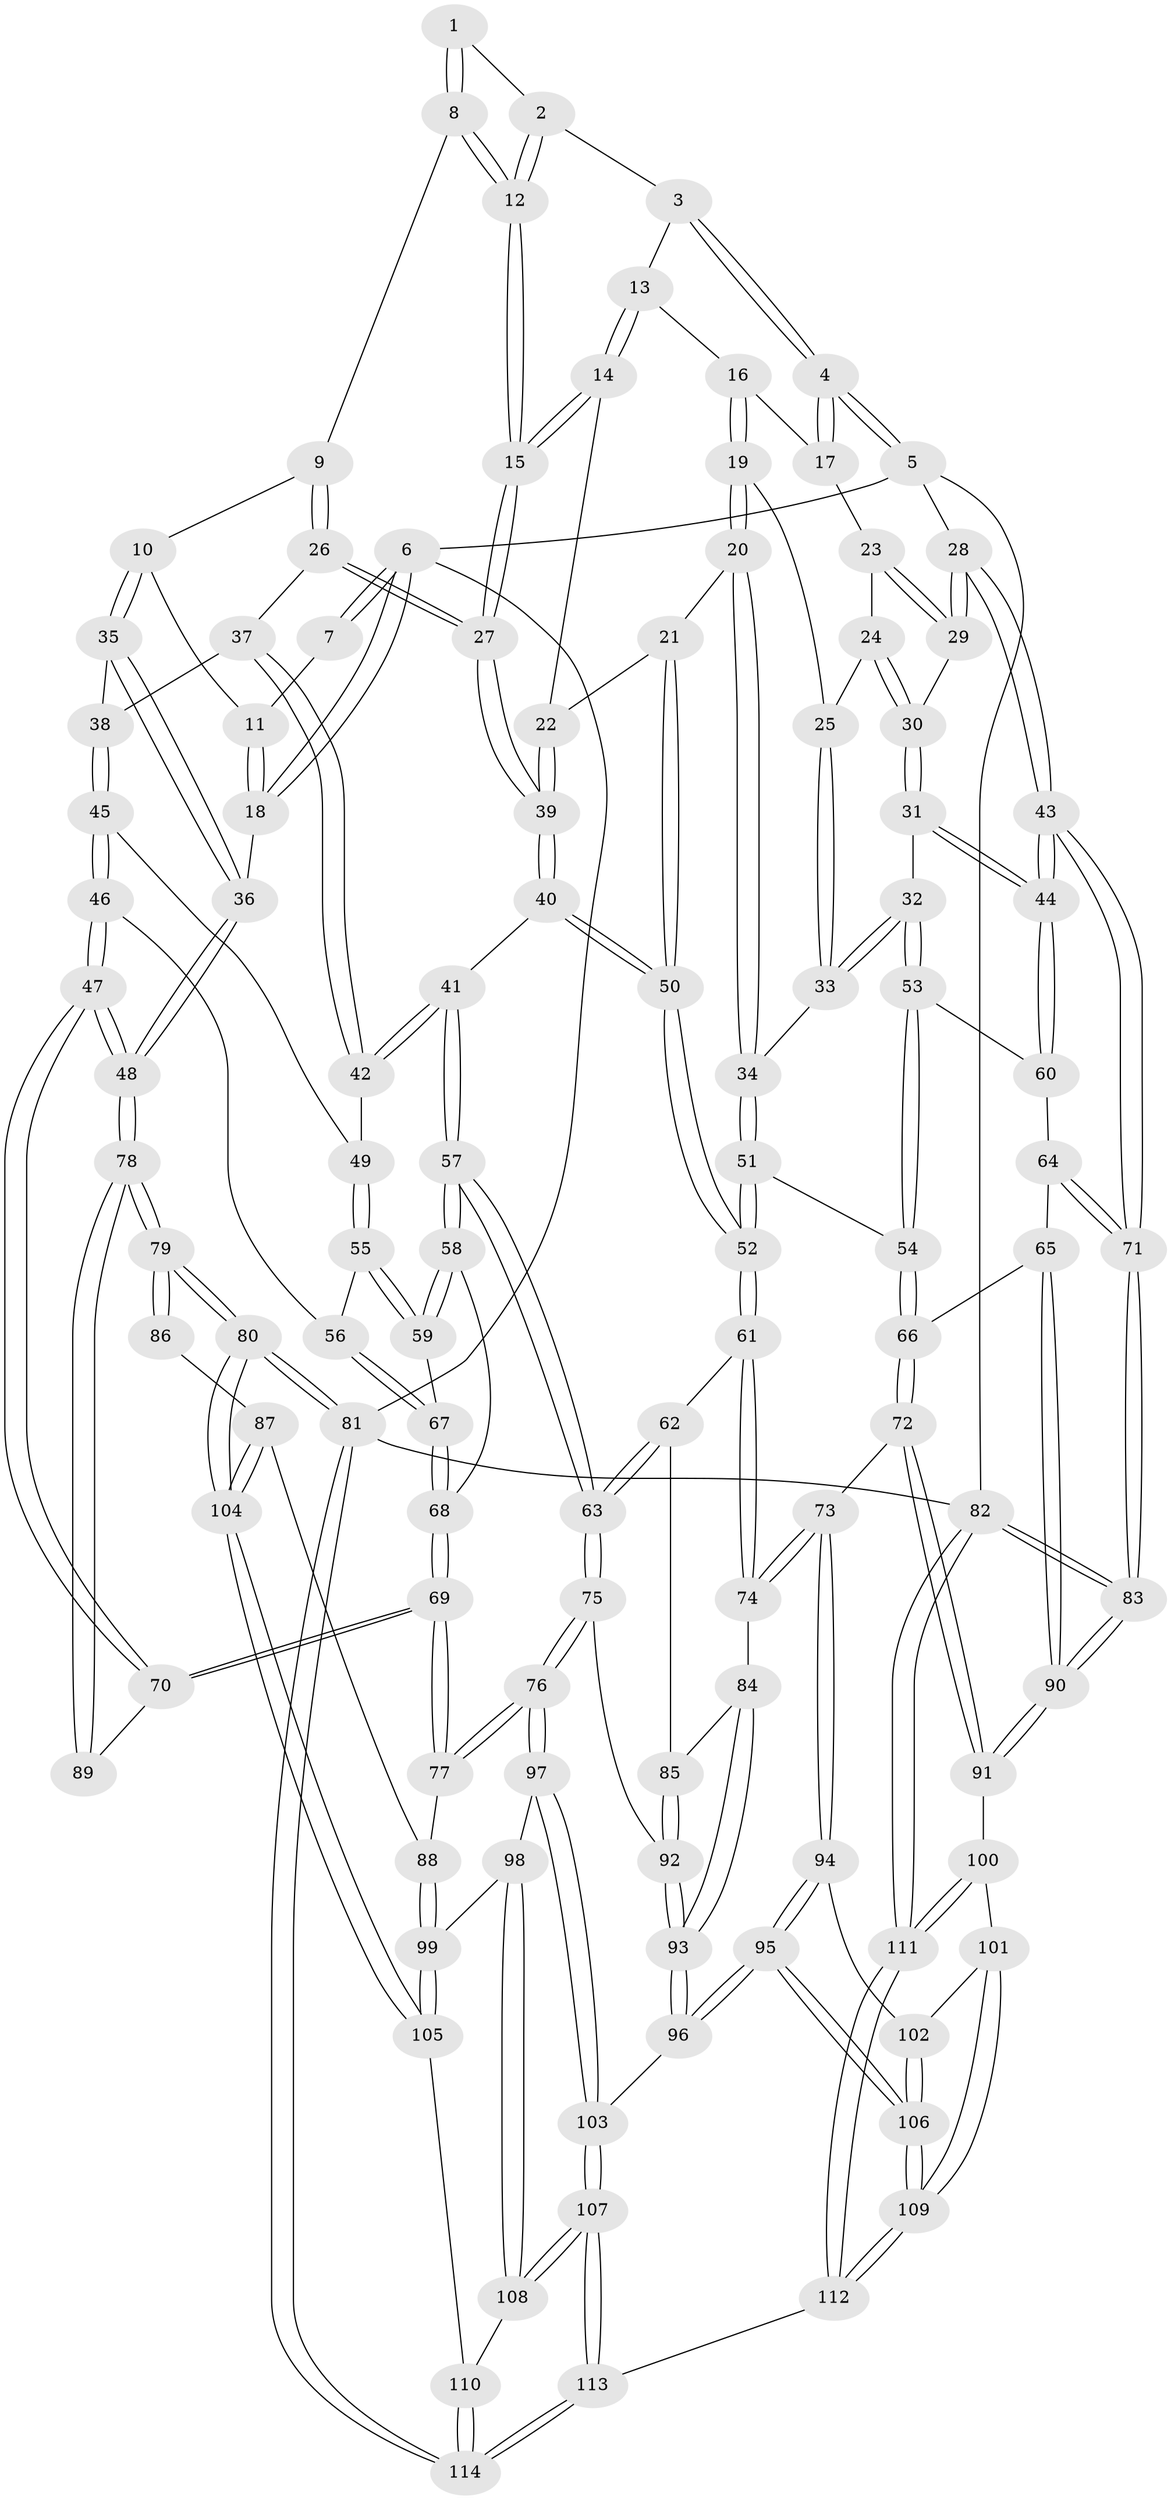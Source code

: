 // Generated by graph-tools (version 1.1) at 2025/11/02/27/25 16:11:59]
// undirected, 114 vertices, 282 edges
graph export_dot {
graph [start="1"]
  node [color=gray90,style=filled];
  1 [pos="+0.19424064250526005+0"];
  2 [pos="+0.5366571722578448+0"];
  3 [pos="+0.6274923674668131+0"];
  4 [pos="+1+0"];
  5 [pos="+1+0"];
  6 [pos="+0+0"];
  7 [pos="+0.15915851694585775+0"];
  8 [pos="+0.25556164096074324+0"];
  9 [pos="+0.2634222653361739+0.06673833910007178"];
  10 [pos="+0.11788240521131203+0.13078384524113493"];
  11 [pos="+0.09887142576737765+0.0685066461176943"];
  12 [pos="+0.4849616012161274+0.054020185460074956"];
  13 [pos="+0.7032693237012139+0.04387565368859163"];
  14 [pos="+0.652375067756358+0.11971214490566555"];
  15 [pos="+0.4759770117729612+0.14325635973449857"];
  16 [pos="+0.7867386042697552+0.08470192769325224"];
  17 [pos="+0.9274805074041702+0"];
  18 [pos="+0+0"];
  19 [pos="+0.7934293621429503+0.1444349386181349"];
  20 [pos="+0.7534976891010216+0.23951452191467087"];
  21 [pos="+0.7468101239339442+0.2364694549670855"];
  22 [pos="+0.7175097063804682+0.213852548795822"];
  23 [pos="+0.9007876268039848+0.1356690312484093"];
  24 [pos="+0.888909270263982+0.1480367774050326"];
  25 [pos="+0.8843288998481815+0.14919265237376306"];
  26 [pos="+0.3464041694462012+0.16362334615724042"];
  27 [pos="+0.45355973718958154+0.1811287742103329"];
  28 [pos="+1+0.13898659299076874"];
  29 [pos="+1+0.19196819922300623"];
  30 [pos="+0.9148097889401006+0.24393014891494422"];
  31 [pos="+0.8878756678691511+0.28144390796801116"];
  32 [pos="+0.830110014658728+0.3064186743481404"];
  33 [pos="+0.8082996588489826+0.28658762499691415"];
  34 [pos="+0.7609371657536835+0.25281361566407534"];
  35 [pos="+0.09874544150358147+0.18303786551948792"];
  36 [pos="+0+0.27333256631811165"];
  37 [pos="+0.2881431037221067+0.20531745959286526"];
  38 [pos="+0.17348419233051549+0.24227781878410645"];
  39 [pos="+0.468558185013957+0.2280086030005366"];
  40 [pos="+0.4726111756099125+0.25383954853157875"];
  41 [pos="+0.3805605724399438+0.3477371767236818"];
  42 [pos="+0.28261552926548555+0.3396813791005323"];
  43 [pos="+1+0.3926750053820016"];
  44 [pos="+1+0.38432500824923754"];
  45 [pos="+0.17500094442514966+0.28260522980506425"];
  46 [pos="+0.10887233370178825+0.4011357845928867"];
  47 [pos="+0.04821389239164591+0.4242103050151234"];
  48 [pos="+0+0.37867340547165784"];
  49 [pos="+0.26058830386785875+0.35104864786835693"];
  50 [pos="+0.5179389596171045+0.30803878549058555"];
  51 [pos="+0.6184289629532669+0.39648752126355014"];
  52 [pos="+0.5721664167973074+0.4048779040114076"];
  53 [pos="+0.8327625132616296+0.3596748241231515"];
  54 [pos="+0.7759705882222458+0.44309687788902347"];
  55 [pos="+0.25074309433469455+0.38584087691363766"];
  56 [pos="+0.11841452002290055+0.4038913058947109"];
  57 [pos="+0.34650513903111424+0.5165868545200538"];
  58 [pos="+0.2997553740869907+0.48114994370952496"];
  59 [pos="+0.28140621068862887+0.46592544422769483"];
  60 [pos="+0.8792252056069128+0.3892460021738987"];
  61 [pos="+0.5646355415511923+0.4329064727986625"];
  62 [pos="+0.5082967449449926+0.48615847151109953"];
  63 [pos="+0.36708595608801786+0.5636872775870156"];
  64 [pos="+0.924269980390576+0.47634842116680404"];
  65 [pos="+0.8827916524009978+0.5588854388553981"];
  66 [pos="+0.7880841055528474+0.5602474920734785"];
  67 [pos="+0.20034433089123688+0.46359022730094296"];
  68 [pos="+0.17933542452277482+0.5169168851140442"];
  69 [pos="+0.1441952054273021+0.5813055965508231"];
  70 [pos="+0.1327864934269774+0.5710882332781211"];
  71 [pos="+1+0.4032560602768936"];
  72 [pos="+0.77807021820113+0.5711039720167406"];
  73 [pos="+0.7196278280219394+0.6154206824295237"];
  74 [pos="+0.6965804798182882+0.6115634404179863"];
  75 [pos="+0.35490749538910754+0.6147534464934934"];
  76 [pos="+0.34541044787023983+0.6263214703792723"];
  77 [pos="+0.17059781774754681+0.6225015677468647"];
  78 [pos="+0+0.5105358936738391"];
  79 [pos="+0+0.8042327234491907"];
  80 [pos="+0+1"];
  81 [pos="+0+1"];
  82 [pos="+1+1"];
  83 [pos="+1+0.7441370084162607"];
  84 [pos="+0.6120446854635381+0.6467648448676747"];
  85 [pos="+0.5820357861863088+0.6355217446591813"];
  86 [pos="+0.037151530167588244+0.6229071217673087"];
  87 [pos="+0.0961525689403037+0.6987069817483683"];
  88 [pos="+0.15302326807690197+0.6448385839834527"];
  89 [pos="+0.024671640338876435+0.5895961351340053"];
  90 [pos="+1+0.7332684567204013"];
  91 [pos="+0.9388696359735489+0.7716539639208571"];
  92 [pos="+0.4295792789174009+0.6375523025905574"];
  93 [pos="+0.5654367401164289+0.7644766936543083"];
  94 [pos="+0.7430263756744165+0.7105743581593219"];
  95 [pos="+0.5773690229433057+0.8411142719559916"];
  96 [pos="+0.5672923377042118+0.8346723221469392"];
  97 [pos="+0.3454349849977093+0.6548454559159727"];
  98 [pos="+0.2614802752272737+0.7873035081842378"];
  99 [pos="+0.224035783868024+0.8163421883835212"];
  100 [pos="+0.9209652707666623+0.7780909228529338"];
  101 [pos="+0.812794003062125+0.7816765865088762"];
  102 [pos="+0.7890080699991033+0.7645264644830239"];
  103 [pos="+0.44567121629356343+0.8469325432692205"];
  104 [pos="+0+1"];
  105 [pos="+0.19488702106832456+0.8491992695559083"];
  106 [pos="+0.6155570013041451+0.8914256279612942"];
  107 [pos="+0.4114321817342299+0.891100263619073"];
  108 [pos="+0.38564068346328007+0.894659443698778"];
  109 [pos="+0.7101071715579074+1"];
  110 [pos="+0.3622811793791621+0.9046762169096123"];
  111 [pos="+0.7700399173288154+1"];
  112 [pos="+0.7333447616864158+1"];
  113 [pos="+0.4863244595680999+1"];
  114 [pos="+0+1"];
  1 -- 2;
  1 -- 8;
  1 -- 8;
  2 -- 3;
  2 -- 12;
  2 -- 12;
  3 -- 4;
  3 -- 4;
  3 -- 13;
  4 -- 5;
  4 -- 5;
  4 -- 17;
  4 -- 17;
  5 -- 6;
  5 -- 28;
  5 -- 82;
  6 -- 7;
  6 -- 7;
  6 -- 18;
  6 -- 18;
  6 -- 81;
  7 -- 11;
  8 -- 9;
  8 -- 12;
  8 -- 12;
  9 -- 10;
  9 -- 26;
  9 -- 26;
  10 -- 11;
  10 -- 35;
  10 -- 35;
  11 -- 18;
  11 -- 18;
  12 -- 15;
  12 -- 15;
  13 -- 14;
  13 -- 14;
  13 -- 16;
  14 -- 15;
  14 -- 15;
  14 -- 22;
  15 -- 27;
  15 -- 27;
  16 -- 17;
  16 -- 19;
  16 -- 19;
  17 -- 23;
  18 -- 36;
  19 -- 20;
  19 -- 20;
  19 -- 25;
  20 -- 21;
  20 -- 34;
  20 -- 34;
  21 -- 22;
  21 -- 50;
  21 -- 50;
  22 -- 39;
  22 -- 39;
  23 -- 24;
  23 -- 29;
  23 -- 29;
  24 -- 25;
  24 -- 30;
  24 -- 30;
  25 -- 33;
  25 -- 33;
  26 -- 27;
  26 -- 27;
  26 -- 37;
  27 -- 39;
  27 -- 39;
  28 -- 29;
  28 -- 29;
  28 -- 43;
  28 -- 43;
  29 -- 30;
  30 -- 31;
  30 -- 31;
  31 -- 32;
  31 -- 44;
  31 -- 44;
  32 -- 33;
  32 -- 33;
  32 -- 53;
  32 -- 53;
  33 -- 34;
  34 -- 51;
  34 -- 51;
  35 -- 36;
  35 -- 36;
  35 -- 38;
  36 -- 48;
  36 -- 48;
  37 -- 38;
  37 -- 42;
  37 -- 42;
  38 -- 45;
  38 -- 45;
  39 -- 40;
  39 -- 40;
  40 -- 41;
  40 -- 50;
  40 -- 50;
  41 -- 42;
  41 -- 42;
  41 -- 57;
  41 -- 57;
  42 -- 49;
  43 -- 44;
  43 -- 44;
  43 -- 71;
  43 -- 71;
  44 -- 60;
  44 -- 60;
  45 -- 46;
  45 -- 46;
  45 -- 49;
  46 -- 47;
  46 -- 47;
  46 -- 56;
  47 -- 48;
  47 -- 48;
  47 -- 70;
  47 -- 70;
  48 -- 78;
  48 -- 78;
  49 -- 55;
  49 -- 55;
  50 -- 52;
  50 -- 52;
  51 -- 52;
  51 -- 52;
  51 -- 54;
  52 -- 61;
  52 -- 61;
  53 -- 54;
  53 -- 54;
  53 -- 60;
  54 -- 66;
  54 -- 66;
  55 -- 56;
  55 -- 59;
  55 -- 59;
  56 -- 67;
  56 -- 67;
  57 -- 58;
  57 -- 58;
  57 -- 63;
  57 -- 63;
  58 -- 59;
  58 -- 59;
  58 -- 68;
  59 -- 67;
  60 -- 64;
  61 -- 62;
  61 -- 74;
  61 -- 74;
  62 -- 63;
  62 -- 63;
  62 -- 85;
  63 -- 75;
  63 -- 75;
  64 -- 65;
  64 -- 71;
  64 -- 71;
  65 -- 66;
  65 -- 90;
  65 -- 90;
  66 -- 72;
  66 -- 72;
  67 -- 68;
  67 -- 68;
  68 -- 69;
  68 -- 69;
  69 -- 70;
  69 -- 70;
  69 -- 77;
  69 -- 77;
  70 -- 89;
  71 -- 83;
  71 -- 83;
  72 -- 73;
  72 -- 91;
  72 -- 91;
  73 -- 74;
  73 -- 74;
  73 -- 94;
  73 -- 94;
  74 -- 84;
  75 -- 76;
  75 -- 76;
  75 -- 92;
  76 -- 77;
  76 -- 77;
  76 -- 97;
  76 -- 97;
  77 -- 88;
  78 -- 79;
  78 -- 79;
  78 -- 89;
  78 -- 89;
  79 -- 80;
  79 -- 80;
  79 -- 86;
  79 -- 86;
  80 -- 81;
  80 -- 81;
  80 -- 104;
  80 -- 104;
  81 -- 114;
  81 -- 114;
  81 -- 82;
  82 -- 83;
  82 -- 83;
  82 -- 111;
  82 -- 111;
  83 -- 90;
  83 -- 90;
  84 -- 85;
  84 -- 93;
  84 -- 93;
  85 -- 92;
  85 -- 92;
  86 -- 87;
  87 -- 88;
  87 -- 104;
  87 -- 104;
  88 -- 99;
  88 -- 99;
  90 -- 91;
  90 -- 91;
  91 -- 100;
  92 -- 93;
  92 -- 93;
  93 -- 96;
  93 -- 96;
  94 -- 95;
  94 -- 95;
  94 -- 102;
  95 -- 96;
  95 -- 96;
  95 -- 106;
  95 -- 106;
  96 -- 103;
  97 -- 98;
  97 -- 103;
  97 -- 103;
  98 -- 99;
  98 -- 108;
  98 -- 108;
  99 -- 105;
  99 -- 105;
  100 -- 101;
  100 -- 111;
  100 -- 111;
  101 -- 102;
  101 -- 109;
  101 -- 109;
  102 -- 106;
  102 -- 106;
  103 -- 107;
  103 -- 107;
  104 -- 105;
  104 -- 105;
  105 -- 110;
  106 -- 109;
  106 -- 109;
  107 -- 108;
  107 -- 108;
  107 -- 113;
  107 -- 113;
  108 -- 110;
  109 -- 112;
  109 -- 112;
  110 -- 114;
  110 -- 114;
  111 -- 112;
  111 -- 112;
  112 -- 113;
  113 -- 114;
  113 -- 114;
}

